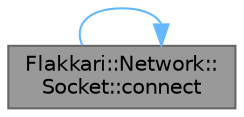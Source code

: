 digraph "Flakkari::Network::Socket::connect"
{
 // LATEX_PDF_SIZE
  bgcolor="transparent";
  edge [fontname=Helvetica,fontsize=10,labelfontname=Helvetica,labelfontsize=10];
  node [fontname=Helvetica,fontsize=10,shape=box,height=0.2,width=0.4];
  rankdir="LR";
  Node1 [id="Node000001",label="Flakkari::Network::\lSocket::connect",height=0.2,width=0.4,color="gray40", fillcolor="grey60", style="filled", fontcolor="black",tooltip="Accept an incoming connection. This function is only used by TCP sockets."];
  Node1 -> Node1 [id="edge1_Node000001_Node000001",color="steelblue1",style="solid",tooltip=" "];
}
